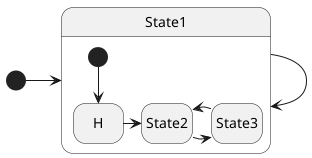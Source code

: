 @startuml
hide empty description
[*] -r-> State1

state State1 {
    [*] --> H
    H -r-> State2  
    State2 -r-> State3
    State3 -l-> State2  
}

State1 --> State1

@enduml